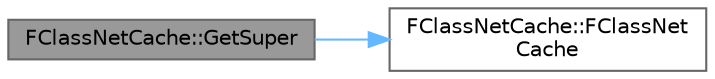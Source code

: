 digraph "FClassNetCache::GetSuper"
{
 // INTERACTIVE_SVG=YES
 // LATEX_PDF_SIZE
  bgcolor="transparent";
  edge [fontname=Helvetica,fontsize=10,labelfontname=Helvetica,labelfontsize=10];
  node [fontname=Helvetica,fontsize=10,shape=box,height=0.2,width=0.4];
  rankdir="LR";
  Node1 [id="Node000001",label="FClassNetCache::GetSuper",height=0.2,width=0.4,color="gray40", fillcolor="grey60", style="filled", fontcolor="black",tooltip=" "];
  Node1 -> Node2 [id="edge1_Node000001_Node000002",color="steelblue1",style="solid",tooltip=" "];
  Node2 [id="Node000002",label="FClassNetCache::FClassNet\lCache",height=0.2,width=0.4,color="grey40", fillcolor="white", style="filled",URL="$d4/dd7/classFClassNetCache.html#ac77e7e360420452f075ac638840eed55",tooltip=" "];
}
